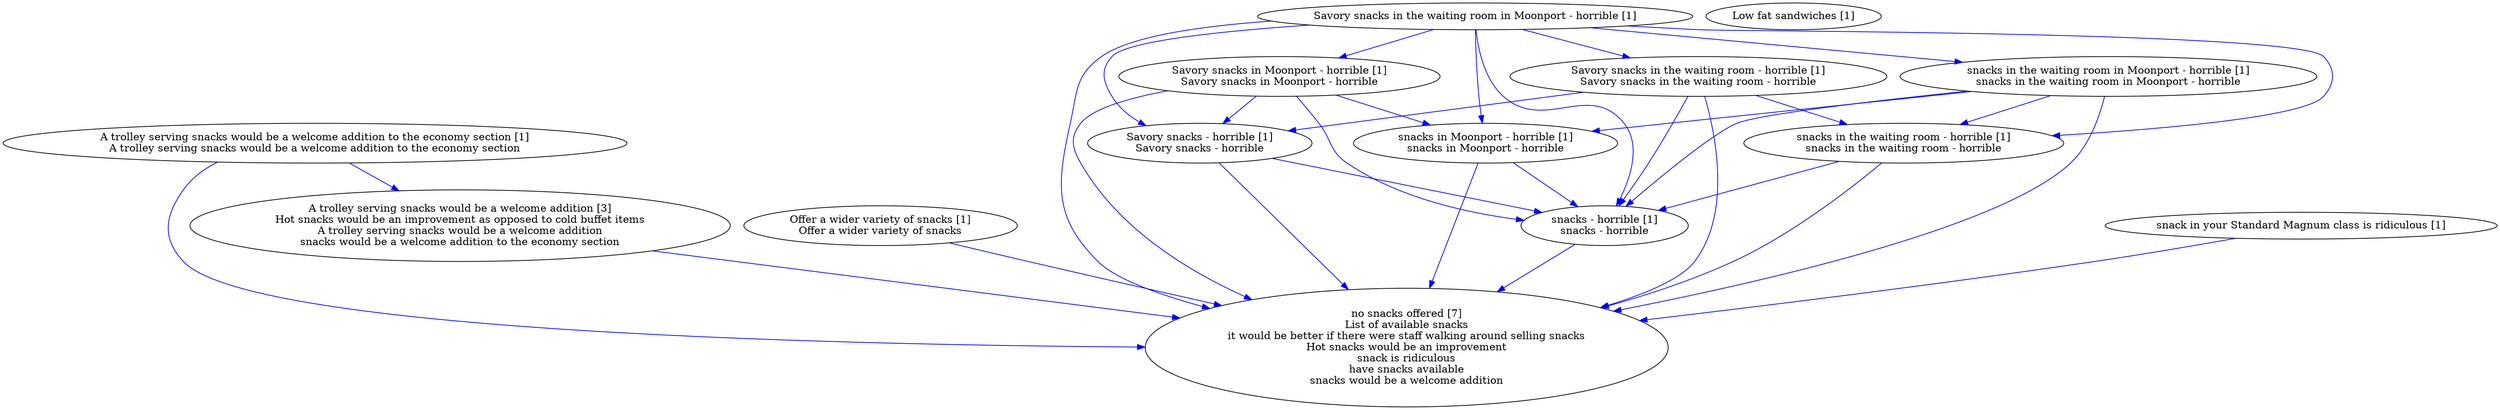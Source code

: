 digraph collapsedGraph {
"no snacks offered [7]\nList of available snacks\nit would be better if there were staff walking around selling snacks\nHot snacks would be an improvement\nsnack is ridiculous\nhave snacks available\nsnacks would be a welcome addition""A trolley serving snacks would be a welcome addition [3]\nHot snacks would be an improvement as opposed to cold buffet items\nA trolley serving snacks would be a welcome addition\nsnacks would be a welcome addition to the economy section""A trolley serving snacks would be a welcome addition to the economy section [1]\nA trolley serving snacks would be a welcome addition to the economy section""Low fat sandwiches [1]""Offer a wider variety of snacks [1]\nOffer a wider variety of snacks""Savory snacks in the waiting room in Moonport - horrible [1]""Savory snacks in Moonport - horrible [1]\nSavory snacks in Moonport - horrible""Savory snacks - horrible [1]\nSavory snacks - horrible""snacks - horrible [1]\nsnacks - horrible""snacks in Moonport - horrible [1]\nsnacks in Moonport - horrible""Savory snacks in the waiting room - horrible [1]\nSavory snacks in the waiting room - horrible""snacks in the waiting room - horrible [1]\nsnacks in the waiting room - horrible""snacks in the waiting room in Moonport - horrible [1]\nsnacks in the waiting room in Moonport - horrible""snack in your Standard Magnum class is ridiculous [1]""A trolley serving snacks would be a welcome addition [3]\nHot snacks would be an improvement as opposed to cold buffet items\nA trolley serving snacks would be a welcome addition\nsnacks would be a welcome addition to the economy section" -> "no snacks offered [7]\nList of available snacks\nit would be better if there were staff walking around selling snacks\nHot snacks would be an improvement\nsnack is ridiculous\nhave snacks available\nsnacks would be a welcome addition" [color=blue]
"A trolley serving snacks would be a welcome addition to the economy section [1]\nA trolley serving snacks would be a welcome addition to the economy section" -> "no snacks offered [7]\nList of available snacks\nit would be better if there were staff walking around selling snacks\nHot snacks would be an improvement\nsnack is ridiculous\nhave snacks available\nsnacks would be a welcome addition" [color=blue]
"snacks in the waiting room in Moonport - horrible [1]\nsnacks in the waiting room in Moonport - horrible" -> "no snacks offered [7]\nList of available snacks\nit would be better if there were staff walking around selling snacks\nHot snacks would be an improvement\nsnack is ridiculous\nhave snacks available\nsnacks would be a welcome addition" [color=blue]
"snack in your Standard Magnum class is ridiculous [1]" -> "no snacks offered [7]\nList of available snacks\nit would be better if there were staff walking around selling snacks\nHot snacks would be an improvement\nsnack is ridiculous\nhave snacks available\nsnacks would be a welcome addition" [color=blue]
"Offer a wider variety of snacks [1]\nOffer a wider variety of snacks" -> "no snacks offered [7]\nList of available snacks\nit would be better if there were staff walking around selling snacks\nHot snacks would be an improvement\nsnack is ridiculous\nhave snacks available\nsnacks would be a welcome addition" [color=blue]
"Savory snacks in the waiting room in Moonport - horrible [1]" -> "no snacks offered [7]\nList of available snacks\nit would be better if there were staff walking around selling snacks\nHot snacks would be an improvement\nsnack is ridiculous\nhave snacks available\nsnacks would be a welcome addition" [color=blue]
"A trolley serving snacks would be a welcome addition to the economy section [1]\nA trolley serving snacks would be a welcome addition to the economy section" -> "A trolley serving snacks would be a welcome addition [3]\nHot snacks would be an improvement as opposed to cold buffet items\nA trolley serving snacks would be a welcome addition\nsnacks would be a welcome addition to the economy section" [color=blue]
"Savory snacks in the waiting room - horrible [1]\nSavory snacks in the waiting room - horrible" -> "no snacks offered [7]\nList of available snacks\nit would be better if there were staff walking around selling snacks\nHot snacks would be an improvement\nsnack is ridiculous\nhave snacks available\nsnacks would be a welcome addition" [color=blue]
"snacks - horrible [1]\nsnacks - horrible" -> "no snacks offered [7]\nList of available snacks\nit would be better if there were staff walking around selling snacks\nHot snacks would be an improvement\nsnack is ridiculous\nhave snacks available\nsnacks would be a welcome addition" [color=blue]
"Savory snacks in Moonport - horrible [1]\nSavory snacks in Moonport - horrible" -> "no snacks offered [7]\nList of available snacks\nit would be better if there were staff walking around selling snacks\nHot snacks would be an improvement\nsnack is ridiculous\nhave snacks available\nsnacks would be a welcome addition" [color=blue]
"snacks in Moonport - horrible [1]\nsnacks in Moonport - horrible" -> "no snacks offered [7]\nList of available snacks\nit would be better if there were staff walking around selling snacks\nHot snacks would be an improvement\nsnack is ridiculous\nhave snacks available\nsnacks would be a welcome addition" [color=blue]
"snacks in the waiting room - horrible [1]\nsnacks in the waiting room - horrible" -> "no snacks offered [7]\nList of available snacks\nit would be better if there were staff walking around selling snacks\nHot snacks would be an improvement\nsnack is ridiculous\nhave snacks available\nsnacks would be a welcome addition" [color=blue]
"Savory snacks - horrible [1]\nSavory snacks - horrible" -> "no snacks offered [7]\nList of available snacks\nit would be better if there were staff walking around selling snacks\nHot snacks would be an improvement\nsnack is ridiculous\nhave snacks available\nsnacks would be a welcome addition" [color=blue]
"Savory snacks in the waiting room in Moonport - horrible [1]" -> "Savory snacks in Moonport - horrible [1]\nSavory snacks in Moonport - horrible" [color=blue]
"Savory snacks in Moonport - horrible [1]\nSavory snacks in Moonport - horrible" -> "Savory snacks - horrible [1]\nSavory snacks - horrible" [color=blue]
"Savory snacks - horrible [1]\nSavory snacks - horrible" -> "snacks - horrible [1]\nsnacks - horrible" [color=blue]
"Savory snacks in Moonport - horrible [1]\nSavory snacks in Moonport - horrible" -> "snacks in Moonport - horrible [1]\nsnacks in Moonport - horrible" [color=blue]
"snacks in Moonport - horrible [1]\nsnacks in Moonport - horrible" -> "snacks - horrible [1]\nsnacks - horrible" [color=blue]
"Savory snacks in the waiting room in Moonport - horrible [1]" -> "Savory snacks in the waiting room - horrible [1]\nSavory snacks in the waiting room - horrible" [color=blue]
"Savory snacks in the waiting room - horrible [1]\nSavory snacks in the waiting room - horrible" -> "Savory snacks - horrible [1]\nSavory snacks - horrible" [color=blue]
"Savory snacks in the waiting room - horrible [1]\nSavory snacks in the waiting room - horrible" -> "snacks in the waiting room - horrible [1]\nsnacks in the waiting room - horrible" [color=blue]
"snacks in the waiting room - horrible [1]\nsnacks in the waiting room - horrible" -> "snacks - horrible [1]\nsnacks - horrible" [color=blue]
"Savory snacks in the waiting room in Moonport - horrible [1]" -> "snacks in the waiting room in Moonport - horrible [1]\nsnacks in the waiting room in Moonport - horrible" [color=blue]
"snacks in the waiting room in Moonport - horrible [1]\nsnacks in the waiting room in Moonport - horrible" -> "snacks in Moonport - horrible [1]\nsnacks in Moonport - horrible" [color=blue]
"snacks in the waiting room in Moonport - horrible [1]\nsnacks in the waiting room in Moonport - horrible" -> "snacks in the waiting room - horrible [1]\nsnacks in the waiting room - horrible" [color=blue]
"Savory snacks in the waiting room in Moonport - horrible [1]" -> "snacks in Moonport - horrible [1]\nsnacks in Moonport - horrible" [color=blue]
"Savory snacks in the waiting room in Moonport - horrible [1]" -> "Savory snacks - horrible [1]\nSavory snacks - horrible" [color=blue]
"Savory snacks in the waiting room in Moonport - horrible [1]" -> "snacks in the waiting room - horrible [1]\nsnacks in the waiting room - horrible" [color=blue]
"Savory snacks in Moonport - horrible [1]\nSavory snacks in Moonport - horrible" -> "snacks - horrible [1]\nsnacks - horrible" [color=blue]
"Savory snacks in the waiting room - horrible [1]\nSavory snacks in the waiting room - horrible" -> "snacks - horrible [1]\nsnacks - horrible" [color=blue]
"snacks in the waiting room in Moonport - horrible [1]\nsnacks in the waiting room in Moonport - horrible" -> "snacks - horrible [1]\nsnacks - horrible" [color=blue]
"Savory snacks in the waiting room in Moonport - horrible [1]" -> "snacks - horrible [1]\nsnacks - horrible" [color=blue]
}